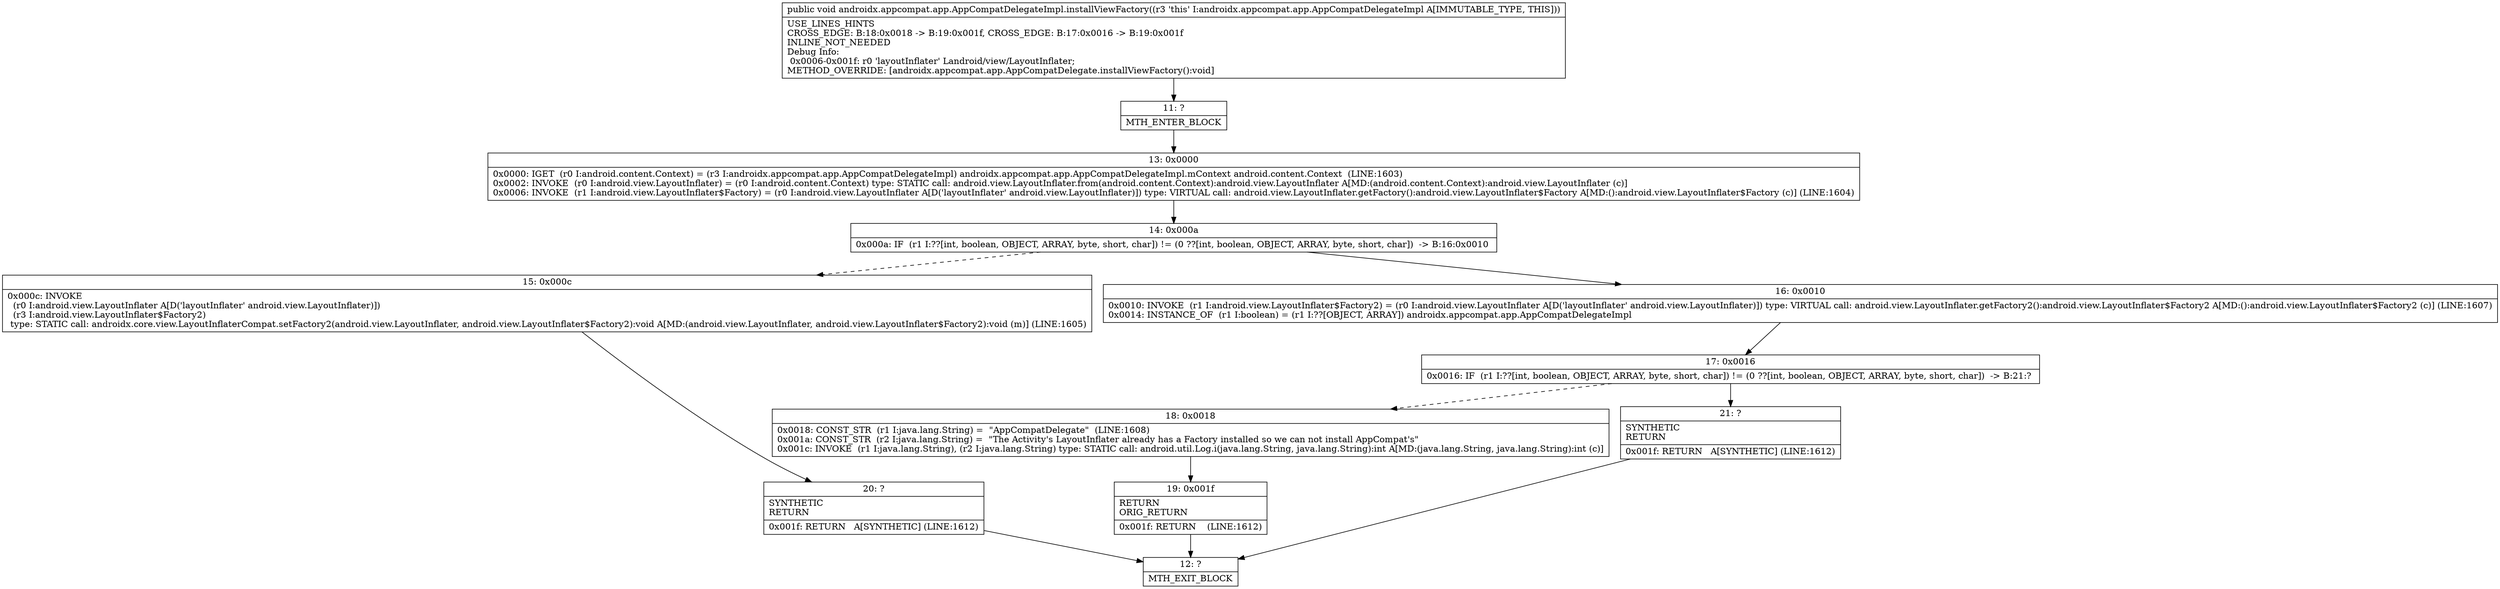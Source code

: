 digraph "CFG forandroidx.appcompat.app.AppCompatDelegateImpl.installViewFactory()V" {
Node_11 [shape=record,label="{11\:\ ?|MTH_ENTER_BLOCK\l}"];
Node_13 [shape=record,label="{13\:\ 0x0000|0x0000: IGET  (r0 I:android.content.Context) = (r3 I:androidx.appcompat.app.AppCompatDelegateImpl) androidx.appcompat.app.AppCompatDelegateImpl.mContext android.content.Context  (LINE:1603)\l0x0002: INVOKE  (r0 I:android.view.LayoutInflater) = (r0 I:android.content.Context) type: STATIC call: android.view.LayoutInflater.from(android.content.Context):android.view.LayoutInflater A[MD:(android.content.Context):android.view.LayoutInflater (c)]\l0x0006: INVOKE  (r1 I:android.view.LayoutInflater$Factory) = (r0 I:android.view.LayoutInflater A[D('layoutInflater' android.view.LayoutInflater)]) type: VIRTUAL call: android.view.LayoutInflater.getFactory():android.view.LayoutInflater$Factory A[MD:():android.view.LayoutInflater$Factory (c)] (LINE:1604)\l}"];
Node_14 [shape=record,label="{14\:\ 0x000a|0x000a: IF  (r1 I:??[int, boolean, OBJECT, ARRAY, byte, short, char]) != (0 ??[int, boolean, OBJECT, ARRAY, byte, short, char])  \-\> B:16:0x0010 \l}"];
Node_15 [shape=record,label="{15\:\ 0x000c|0x000c: INVOKE  \l  (r0 I:android.view.LayoutInflater A[D('layoutInflater' android.view.LayoutInflater)])\l  (r3 I:android.view.LayoutInflater$Factory2)\l type: STATIC call: androidx.core.view.LayoutInflaterCompat.setFactory2(android.view.LayoutInflater, android.view.LayoutInflater$Factory2):void A[MD:(android.view.LayoutInflater, android.view.LayoutInflater$Factory2):void (m)] (LINE:1605)\l}"];
Node_20 [shape=record,label="{20\:\ ?|SYNTHETIC\lRETURN\l|0x001f: RETURN   A[SYNTHETIC] (LINE:1612)\l}"];
Node_12 [shape=record,label="{12\:\ ?|MTH_EXIT_BLOCK\l}"];
Node_16 [shape=record,label="{16\:\ 0x0010|0x0010: INVOKE  (r1 I:android.view.LayoutInflater$Factory2) = (r0 I:android.view.LayoutInflater A[D('layoutInflater' android.view.LayoutInflater)]) type: VIRTUAL call: android.view.LayoutInflater.getFactory2():android.view.LayoutInflater$Factory2 A[MD:():android.view.LayoutInflater$Factory2 (c)] (LINE:1607)\l0x0014: INSTANCE_OF  (r1 I:boolean) = (r1 I:??[OBJECT, ARRAY]) androidx.appcompat.app.AppCompatDelegateImpl \l}"];
Node_17 [shape=record,label="{17\:\ 0x0016|0x0016: IF  (r1 I:??[int, boolean, OBJECT, ARRAY, byte, short, char]) != (0 ??[int, boolean, OBJECT, ARRAY, byte, short, char])  \-\> B:21:? \l}"];
Node_18 [shape=record,label="{18\:\ 0x0018|0x0018: CONST_STR  (r1 I:java.lang.String) =  \"AppCompatDelegate\"  (LINE:1608)\l0x001a: CONST_STR  (r2 I:java.lang.String) =  \"The Activity's LayoutInflater already has a Factory installed so we can not install AppCompat's\" \l0x001c: INVOKE  (r1 I:java.lang.String), (r2 I:java.lang.String) type: STATIC call: android.util.Log.i(java.lang.String, java.lang.String):int A[MD:(java.lang.String, java.lang.String):int (c)]\l}"];
Node_19 [shape=record,label="{19\:\ 0x001f|RETURN\lORIG_RETURN\l|0x001f: RETURN    (LINE:1612)\l}"];
Node_21 [shape=record,label="{21\:\ ?|SYNTHETIC\lRETURN\l|0x001f: RETURN   A[SYNTHETIC] (LINE:1612)\l}"];
MethodNode[shape=record,label="{public void androidx.appcompat.app.AppCompatDelegateImpl.installViewFactory((r3 'this' I:androidx.appcompat.app.AppCompatDelegateImpl A[IMMUTABLE_TYPE, THIS]))  | USE_LINES_HINTS\lCROSS_EDGE: B:18:0x0018 \-\> B:19:0x001f, CROSS_EDGE: B:17:0x0016 \-\> B:19:0x001f\lINLINE_NOT_NEEDED\lDebug Info:\l  0x0006\-0x001f: r0 'layoutInflater' Landroid\/view\/LayoutInflater;\lMETHOD_OVERRIDE: [androidx.appcompat.app.AppCompatDelegate.installViewFactory():void]\l}"];
MethodNode -> Node_11;Node_11 -> Node_13;
Node_13 -> Node_14;
Node_14 -> Node_15[style=dashed];
Node_14 -> Node_16;
Node_15 -> Node_20;
Node_20 -> Node_12;
Node_16 -> Node_17;
Node_17 -> Node_18[style=dashed];
Node_17 -> Node_21;
Node_18 -> Node_19;
Node_19 -> Node_12;
Node_21 -> Node_12;
}

